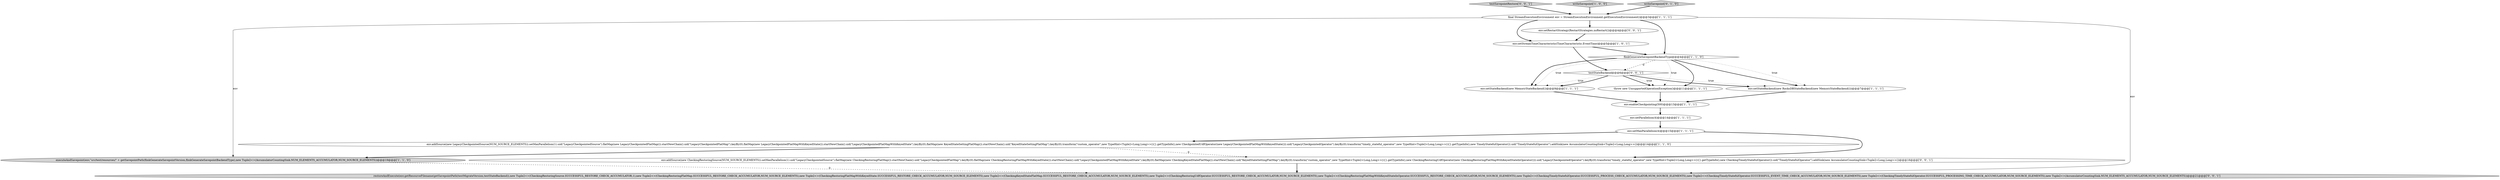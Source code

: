 digraph {
15 [style = filled, label = "testSavepointRestore['0', '0', '1']", fillcolor = lightgray, shape = diamond image = "AAA0AAABBB3BBB"];
4 [style = filled, label = "env.enableCheckpointing(500)@@@13@@@['1', '1', '1']", fillcolor = white, shape = ellipse image = "AAA0AAABBB1BBB"];
1 [style = filled, label = "throw new UnsupportedOperationException()@@@11@@@['1', '1', '1']", fillcolor = white, shape = ellipse image = "AAA0AAABBB1BBB"];
5 [style = filled, label = "executeAndSavepoint(env,\"src/test/resources/\" + getSavepointPath(flinkGenerateSavepointVersion,flinkGenerateSavepointBackendType),new Tuple2<>(AccumulatorCountingSink.NUM_ELEMENTS_ACCUMULATOR,NUM_SOURCE_ELEMENTS))@@@19@@@['1', '1', '0']", fillcolor = lightgray, shape = ellipse image = "AAA0AAABBB1BBB"];
6 [style = filled, label = "env.setParallelism(4)@@@14@@@['1', '1', '1']", fillcolor = white, shape = ellipse image = "AAA0AAABBB1BBB"];
2 [style = filled, label = "flinkGenerateSavepointBackendType@@@4@@@['1', '1', '0']", fillcolor = white, shape = diamond image = "AAA0AAABBB1BBB"];
16 [style = filled, label = "env.setRestartStrategy(RestartStrategies.noRestart())@@@4@@@['0', '0', '1']", fillcolor = white, shape = ellipse image = "AAA0AAABBB3BBB"];
11 [style = filled, label = "env.setStateBackend(new MemoryStateBackend())@@@9@@@['1', '1', '1']", fillcolor = white, shape = ellipse image = "AAA0AAABBB1BBB"];
9 [style = filled, label = "writeSavepoint['1', '0', '0']", fillcolor = lightgray, shape = diamond image = "AAA0AAABBB1BBB"];
17 [style = filled, label = "restoreAndExecute(env,getResourceFilename(getSavepointPath(testMigrateVersion,testStateBackend)),new Tuple2<>(CheckingRestoringSource.SUCCESSFUL_RESTORE_CHECK_ACCUMULATOR,1),new Tuple2<>(CheckingRestoringFlatMap.SUCCESSFUL_RESTORE_CHECK_ACCUMULATOR,NUM_SOURCE_ELEMENTS),new Tuple2<>(CheckingRestoringFlatMapWithKeyedState.SUCCESSFUL_RESTORE_CHECK_ACCUMULATOR,NUM_SOURCE_ELEMENTS),new Tuple2<>(CheckingKeyedStateFlatMap.SUCCESSFUL_RESTORE_CHECK_ACCUMULATOR,NUM_SOURCE_ELEMENTS),new Tuple2<>(CheckingRestoringUdfOperator.SUCCESSFUL_RESTORE_CHECK_ACCUMULATOR,NUM_SOURCE_ELEMENTS),new Tuple2<>(CheckingRestoringFlatMapWithKeyedStateInOperator.SUCCESSFUL_RESTORE_CHECK_ACCUMULATOR,NUM_SOURCE_ELEMENTS),new Tuple2<>(CheckingTimelyStatefulOperator.SUCCESSFUL_PROCESS_CHECK_ACCUMULATOR,NUM_SOURCE_ELEMENTS),new Tuple2<>(CheckingTimelyStatefulOperator.SUCCESSFUL_EVENT_TIME_CHECK_ACCUMULATOR,NUM_SOURCE_ELEMENTS),new Tuple2<>(CheckingTimelyStatefulOperator.SUCCESSFUL_PROCESSING_TIME_CHECK_ACCUMULATOR,NUM_SOURCE_ELEMENTS),new Tuple2<>(AccumulatorCountingSink.NUM_ELEMENTS_ACCUMULATOR,NUM_SOURCE_ELEMENTS))@@@21@@@['0', '0', '1']", fillcolor = lightgray, shape = ellipse image = "AAA0AAABBB3BBB"];
3 [style = filled, label = "env.setStateBackend(new RocksDBStateBackend(new MemoryStateBackend()))@@@7@@@['1', '1', '1']", fillcolor = white, shape = ellipse image = "AAA0AAABBB1BBB"];
8 [style = filled, label = "env.setMaxParallelism(4)@@@15@@@['1', '1', '1']", fillcolor = white, shape = ellipse image = "AAA0AAABBB1BBB"];
14 [style = filled, label = "testStateBackend@@@6@@@['0', '0', '1']", fillcolor = white, shape = diamond image = "AAA0AAABBB3BBB"];
12 [style = filled, label = "writeSavepoint['0', '1', '0']", fillcolor = lightgray, shape = diamond image = "AAA0AAABBB2BBB"];
7 [style = filled, label = "env.addSource(new LegacyCheckpointedSource(NUM_SOURCE_ELEMENTS)).setMaxParallelism(1).uid(\"LegacyCheckpointedSource\").flatMap(new LegacyCheckpointedFlatMap()).startNewChain().uid(\"LegacyCheckpointedFlatMap\").keyBy(0).flatMap(new LegacyCheckpointedFlatMapWithKeyedState()).startNewChain().uid(\"LegacyCheckpointedFlatMapWithKeyedState\").keyBy(0).flatMap(new KeyedStateSettingFlatMap()).startNewChain().uid(\"KeyedStateSettingFlatMap\").keyBy(0).transform(\"custom_operator\",new TypeHint<Tuple2<Long,Long>>(){}.getTypeInfo(),new CheckpointedUdfOperator(new LegacyCheckpointedFlatMapWithKeyedState())).uid(\"LegacyCheckpointedOperator\").keyBy(0).transform(\"timely_stateful_operator\",new TypeHint<Tuple2<Long,Long>>(){}.getTypeInfo(),new TimelyStatefulOperator()).uid(\"TimelyStatefulOperator\").addSink(new AccumulatorCountingSink<Tuple2<Long,Long>>())@@@14@@@['1', '1', '0']", fillcolor = white, shape = ellipse image = "AAA0AAABBB1BBB"];
10 [style = filled, label = "env.setStreamTimeCharacteristic(TimeCharacteristic.EventTime)@@@5@@@['1', '0', '1']", fillcolor = white, shape = ellipse image = "AAA0AAABBB1BBB"];
13 [style = filled, label = "env.addSource(new CheckingRestoringSource(NUM_SOURCE_ELEMENTS)).setMaxParallelism(1).uid(\"LegacyCheckpointedSource\").flatMap(new CheckingRestoringFlatMap()).startNewChain().uid(\"LegacyCheckpointedFlatMap\").keyBy(0).flatMap(new CheckingRestoringFlatMapWithKeyedState()).startNewChain().uid(\"LegacyCheckpointedFlatMapWithKeyedState\").keyBy(0).flatMap(new CheckingKeyedStateFlatMap()).startNewChain().uid(\"KeyedStateSettingFlatMap\").keyBy(0).transform(\"custom_operator\",new TypeHint<Tuple2<Long,Long>>(){}.getTypeInfo(),new CheckingRestoringUdfOperator(new CheckingRestoringFlatMapWithKeyedStateInOperator())).uid(\"LegacyCheckpointedOperator\").keyBy(0).transform(\"timely_stateful_operator\",new TypeHint<Tuple2<Long,Long>>(){}.getTypeInfo(),new CheckingTimelyStatefulOperator()).uid(\"TimelyStatefulOperator\").addSink(new AccumulatorCountingSink<Tuple2<Long,Long>>())@@@16@@@['0', '0', '1']", fillcolor = white, shape = ellipse image = "AAA0AAABBB3BBB"];
0 [style = filled, label = "final StreamExecutionEnvironment env = StreamExecutionEnvironment.getExecutionEnvironment()@@@3@@@['1', '1', '1']", fillcolor = white, shape = ellipse image = "AAA0AAABBB1BBB"];
2->3 [style = dotted, label="true"];
14->3 [style = bold, label=""];
0->16 [style = bold, label=""];
1->4 [style = bold, label=""];
9->0 [style = bold, label=""];
10->14 [style = bold, label=""];
4->6 [style = bold, label=""];
16->10 [style = bold, label=""];
2->1 [style = bold, label=""];
2->3 [style = bold, label=""];
0->2 [style = bold, label=""];
11->4 [style = bold, label=""];
0->17 [style = solid, label="env"];
12->0 [style = bold, label=""];
3->4 [style = bold, label=""];
14->1 [style = bold, label=""];
8->7 [style = bold, label=""];
2->11 [style = dotted, label="true"];
13->17 [style = bold, label=""];
0->10 [style = bold, label=""];
7->5 [style = bold, label=""];
5->17 [style = dashed, label="0"];
2->14 [style = dashed, label="0"];
2->1 [style = dotted, label="true"];
0->5 [style = solid, label="env"];
15->0 [style = bold, label=""];
6->8 [style = bold, label=""];
7->13 [style = dashed, label="0"];
14->3 [style = dotted, label="true"];
14->11 [style = dotted, label="true"];
10->2 [style = bold, label=""];
14->1 [style = dotted, label="true"];
14->11 [style = bold, label=""];
2->11 [style = bold, label=""];
8->13 [style = bold, label=""];
}
